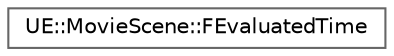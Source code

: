 digraph "Graphical Class Hierarchy"
{
 // INTERACTIVE_SVG=YES
 // LATEX_PDF_SIZE
  bgcolor="transparent";
  edge [fontname=Helvetica,fontsize=10,labelfontname=Helvetica,labelfontsize=10];
  node [fontname=Helvetica,fontsize=10,shape=box,height=0.2,width=0.4];
  rankdir="LR";
  Node0 [id="Node000000",label="UE::MovieScene::FEvaluatedTime",height=0.2,width=0.4,color="grey40", fillcolor="white", style="filled",URL="$d9/db4/structUE_1_1MovieScene_1_1FEvaluatedTime.html",tooltip=" "];
}
